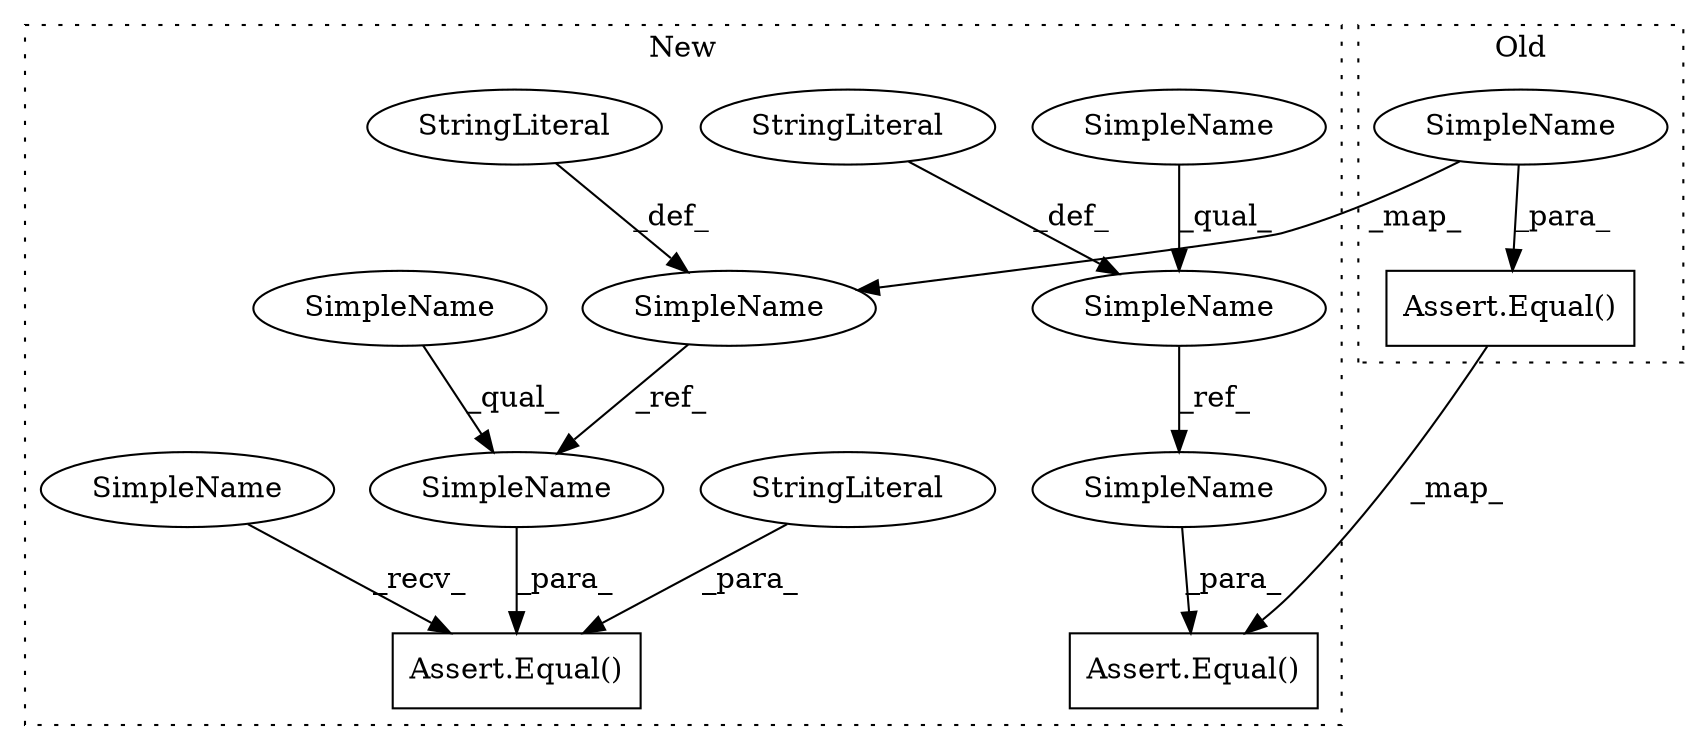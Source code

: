 digraph G {
subgraph cluster0 {
1 [label="Assert.Equal()" a="32" s="29635,29706" l="6,1" shape="box"];
7 [label="SimpleName" a="42" s="29680" l="26" shape="ellipse"];
label = "Old";
style="dotted";
}
subgraph cluster1 {
2 [label="Assert.Equal()" a="32" s="30306,30372" l="6,1" shape="box"];
3 [label="SimpleName" a="42" s="30051" l="21" shape="ellipse"];
4 [label="StringLiteral" a="45" s="30075" l="37" shape="ellipse"];
5 [label="Assert.Equal()" a="32" s="30394,30471" l="6,1" shape="box"];
6 [label="StringLiteral" a="45" s="30400" l="43" shape="ellipse"];
8 [label="SimpleName" a="42" s="30126" l="26" shape="ellipse"];
9 [label="StringLiteral" a="45" s="30155" l="43" shape="ellipse"];
10 [label="SimpleName" a="42" s="30445" l="26" shape="ellipse"];
11 [label="SimpleName" a="42" s="30445" l="7" shape="ellipse"];
12 [label="SimpleName" a="42" s="30051" l="7" shape="ellipse"];
13 [label="SimpleName" a="42" s="30387" l="6" shape="ellipse"];
14 [label="SimpleName" a="42" s="30351" l="21" shape="ellipse"];
label = "New";
style="dotted";
}
1 -> 2 [label="_map_"];
3 -> 14 [label="_ref_"];
4 -> 3 [label="_def_"];
6 -> 5 [label="_para_"];
7 -> 1 [label="_para_"];
7 -> 8 [label="_map_"];
8 -> 10 [label="_ref_"];
9 -> 8 [label="_def_"];
10 -> 5 [label="_para_"];
11 -> 10 [label="_qual_"];
12 -> 3 [label="_qual_"];
13 -> 5 [label="_recv_"];
14 -> 2 [label="_para_"];
}
